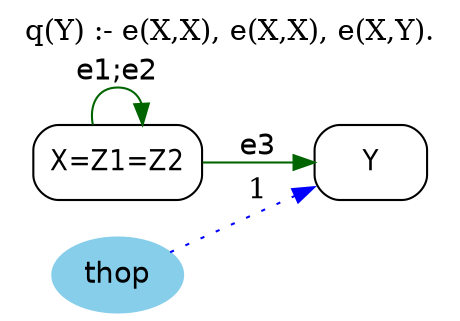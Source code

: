 digraph G {
	graph [bb="0,0,194,146",
		label="q(Y) :- e(X,X), e(X,X), e(X,Y).",
		labelloc=t,
		lheight=0.21,
		lp="97,134.5",
		lwidth=2.47,
		rankdir=LR
	];
	node [label="\N"];
	X	 [fontname="Helvetica-Narrow",
		height=0.5,
		label="X=Z1=Z2",
		pos="44,72",
		shape=box,
		style=rounded,
		width=1.0417];
	X -> X	 [color=darkgreen,
		fontname=helvetica,
		label="e1;e2",
		lp="44,115.5",
		pos="e,55.216,90.153 32.784,90.153 31.058,99.539 34.797,108 44,108 49.608,108 53.187,104.86 54.737,100.28"];
	Y	 [fontname="Helvetica-Narrow",
		height=0.5,
		pos="160.5,72",
		shape=box,
		style=rounded,
		width=0.75];
	X -> Y	 [color=darkgreen,
		fontname=helvetica,
		label=e3,
		lp="107.5,79.5",
		pos="e,133.41,72 81.503,72 94.834,72 109.83,72 123.15,72"];
	thop	 [color=skyblue,
		fillcolor=skyblue,
		fontname=helvetica,
		height=0.5,
		pos="44,18",
		shape=oval,
		style="filled,rounded",
		width=0.79437];
	thop -> Y	 [color=blue,
		constraint=false,
		label=1,
		lp="107.5,56.5",
		pos="e,133.15,59.324 67.296,28.798 83.467,36.294 105.34,46.434 123.84,55.006",
		style=dotted];
}
